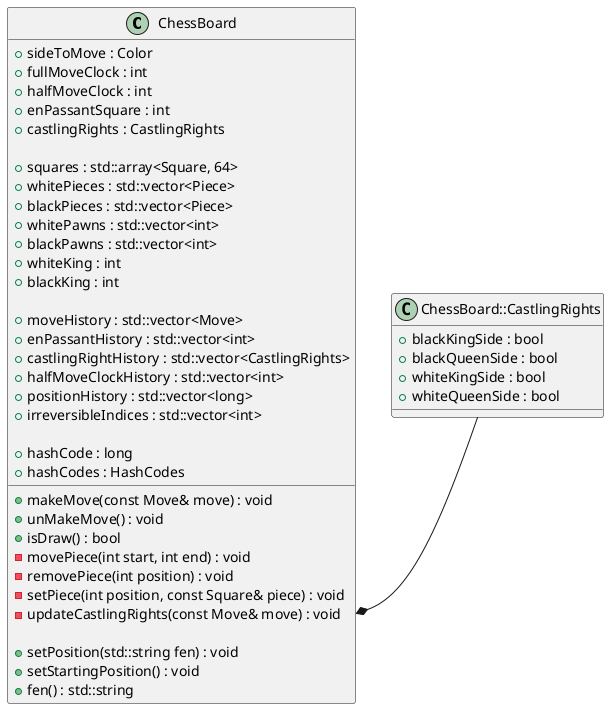 @startuml

skinparam backgroundcolor transparent

/' Objects '/

class ChessBoard {
	+sideToMove : Color
	+fullMoveClock : int
	+halfMoveClock : int
	+enPassantSquare : int
	+castlingRights : CastlingRights

    +squares : std::array<Square, 64>
	+whitePieces : std::vector<Piece>
	+blackPieces : std::vector<Piece>
	+whitePawns : std::vector<int>
	+blackPawns : std::vector<int>
	+whiteKing : int
	+blackKing : int

	+moveHistory : std::vector<Move>
	+enPassantHistory : std::vector<int>
    +castlingRightHistory : std::vector<CastlingRights>
    +halfMoveClockHistory : std::vector<int>
    +positionHistory : std::vector<long>
    +irreversibleIndices : std::vector<int>

    +hashCode : long
    +hashCodes : HashCodes

	+makeMove(const Move& move) : void
	+unMakeMove() : void
	+isDraw() : bool
	-movePiece(int start, int end) : void
	-removePiece(int position) : void
	-setPiece(int position, const Square& piece) : void
	-updateCastlingRights(const Move& move) : void

	+setPosition(std::string fen) : void
	+setStartingPosition() : void
	+fen() : std::string

}


class ChessBoard::CastlingRights {
	+blackKingSide : bool
	+blackQueenSide : bool
	+whiteKingSide : bool
	+whiteQueenSide : bool
}

ChessBoard *-- ChessBoard::CastlingRights
ChessBoard -[hidden]> ChessBoard::CastlingRights

@enduml
